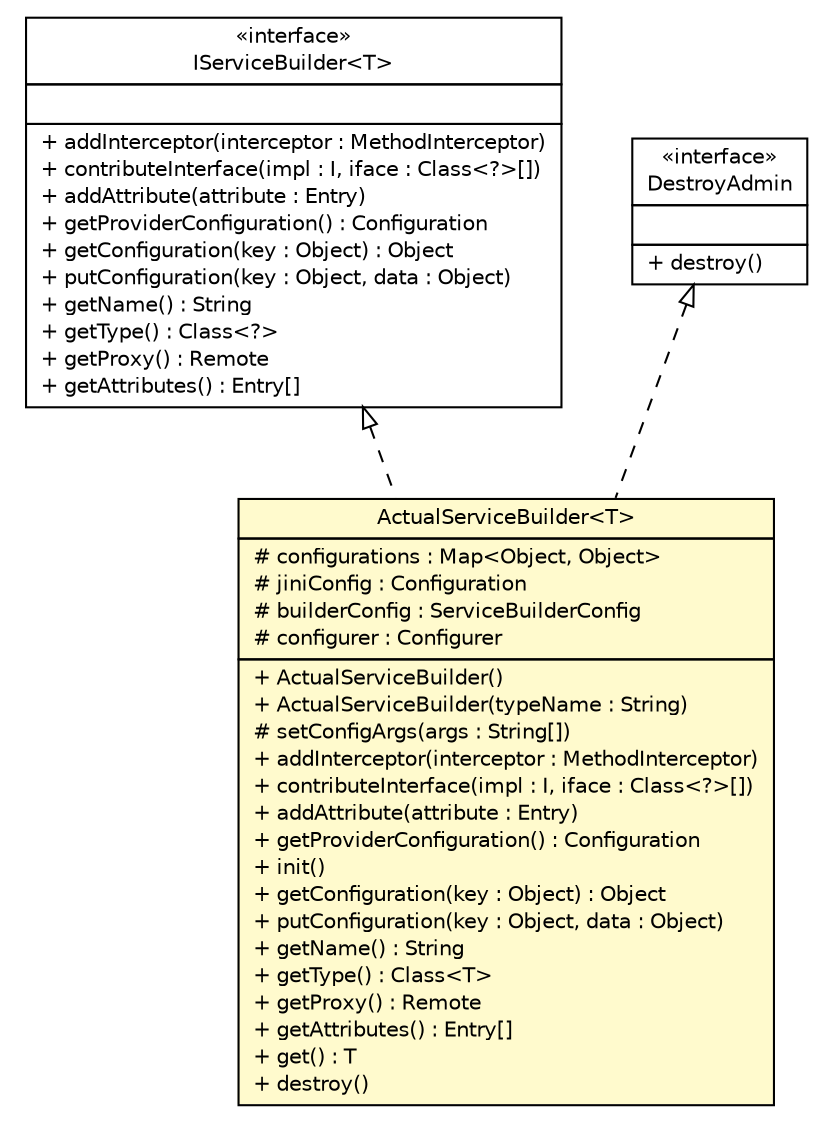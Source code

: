 #!/usr/local/bin/dot
#
# Class diagram 
# Generated by UMLGraph version R5_6 (http://www.umlgraph.org/)
#

digraph G {
	edge [fontname="Helvetica",fontsize=10,labelfontname="Helvetica",labelfontsize=10];
	node [fontname="Helvetica",fontsize=10,shape=plaintext];
	nodesep=0.25;
	ranksep=0.5;
	// sorcer.core.service.ActualServiceBuilder<T>
	c99800 [label=<<table title="sorcer.core.service.ActualServiceBuilder" border="0" cellborder="1" cellspacing="0" cellpadding="2" port="p" bgcolor="lemonChiffon" href="./ActualServiceBuilder.html">
		<tr><td><table border="0" cellspacing="0" cellpadding="1">
<tr><td align="center" balign="center"> ActualServiceBuilder&lt;T&gt; </td></tr>
		</table></td></tr>
		<tr><td><table border="0" cellspacing="0" cellpadding="1">
<tr><td align="left" balign="left"> # configurations : Map&lt;Object, Object&gt; </td></tr>
<tr><td align="left" balign="left"> # jiniConfig : Configuration </td></tr>
<tr><td align="left" balign="left"> # builderConfig : ServiceBuilderConfig </td></tr>
<tr><td align="left" balign="left"> # configurer : Configurer </td></tr>
		</table></td></tr>
		<tr><td><table border="0" cellspacing="0" cellpadding="1">
<tr><td align="left" balign="left"> + ActualServiceBuilder() </td></tr>
<tr><td align="left" balign="left"> + ActualServiceBuilder(typeName : String) </td></tr>
<tr><td align="left" balign="left"> # setConfigArgs(args : String[]) </td></tr>
<tr><td align="left" balign="left"> + addInterceptor(interceptor : MethodInterceptor) </td></tr>
<tr><td align="left" balign="left"> + contributeInterface(impl : I, iface : Class&lt;?&gt;[]) </td></tr>
<tr><td align="left" balign="left"> + addAttribute(attribute : Entry) </td></tr>
<tr><td align="left" balign="left"> + getProviderConfiguration() : Configuration </td></tr>
<tr><td align="left" balign="left"> + init() </td></tr>
<tr><td align="left" balign="left"> + getConfiguration(key : Object) : Object </td></tr>
<tr><td align="left" balign="left"> + putConfiguration(key : Object, data : Object) </td></tr>
<tr><td align="left" balign="left"> + getName() : String </td></tr>
<tr><td align="left" balign="left"> + getType() : Class&lt;T&gt; </td></tr>
<tr><td align="left" balign="left"> + getProxy() : Remote </td></tr>
<tr><td align="left" balign="left"> + getAttributes() : Entry[] </td></tr>
<tr><td align="left" balign="left"> + get() : T </td></tr>
<tr><td align="left" balign="left"> + destroy() </td></tr>
		</table></td></tr>
		</table>>, URL="./ActualServiceBuilder.html", fontname="Helvetica", fontcolor="black", fontsize=10.0];
	// sorcer.core.service.IServiceBuilder<T>
	c99804 [label=<<table title="sorcer.core.service.IServiceBuilder" border="0" cellborder="1" cellspacing="0" cellpadding="2" port="p" href="./IServiceBuilder.html">
		<tr><td><table border="0" cellspacing="0" cellpadding="1">
<tr><td align="center" balign="center"> &#171;interface&#187; </td></tr>
<tr><td align="center" balign="center"> IServiceBuilder&lt;T&gt; </td></tr>
		</table></td></tr>
		<tr><td><table border="0" cellspacing="0" cellpadding="1">
<tr><td align="left" balign="left">  </td></tr>
		</table></td></tr>
		<tr><td><table border="0" cellspacing="0" cellpadding="1">
<tr><td align="left" balign="left"> + addInterceptor(interceptor : MethodInterceptor) </td></tr>
<tr><td align="left" balign="left"> + contributeInterface(impl : I, iface : Class&lt;?&gt;[]) </td></tr>
<tr><td align="left" balign="left"> + addAttribute(attribute : Entry) </td></tr>
<tr><td align="left" balign="left"> + getProviderConfiguration() : Configuration </td></tr>
<tr><td align="left" balign="left"> + getConfiguration(key : Object) : Object </td></tr>
<tr><td align="left" balign="left"> + putConfiguration(key : Object, data : Object) </td></tr>
<tr><td align="left" balign="left"> + getName() : String </td></tr>
<tr><td align="left" balign="left"> + getType() : Class&lt;?&gt; </td></tr>
<tr><td align="left" balign="left"> + getProxy() : Remote </td></tr>
<tr><td align="left" balign="left"> + getAttributes() : Entry[] </td></tr>
		</table></td></tr>
		</table>>, URL="./IServiceBuilder.html", fontname="Helvetica", fontcolor="black", fontsize=10.0];
	//sorcer.core.service.ActualServiceBuilder<T> implements sorcer.core.service.IServiceBuilder<T>
	c99804:p -> c99800:p [dir=back,arrowtail=empty,style=dashed];
	//sorcer.core.service.ActualServiceBuilder<T> implements com.sun.jini.admin.DestroyAdmin
	c100151:p -> c99800:p [dir=back,arrowtail=empty,style=dashed];
	// com.sun.jini.admin.DestroyAdmin
	c100151 [label=<<table title="com.sun.jini.admin.DestroyAdmin" border="0" cellborder="1" cellspacing="0" cellpadding="2" port="p" href="https://river.apache.org/doc/api/com/sun/jini/admin/DestroyAdmin.html">
		<tr><td><table border="0" cellspacing="0" cellpadding="1">
<tr><td align="center" balign="center"> &#171;interface&#187; </td></tr>
<tr><td align="center" balign="center"> DestroyAdmin </td></tr>
		</table></td></tr>
		<tr><td><table border="0" cellspacing="0" cellpadding="1">
<tr><td align="left" balign="left">  </td></tr>
		</table></td></tr>
		<tr><td><table border="0" cellspacing="0" cellpadding="1">
<tr><td align="left" balign="left"> + destroy() </td></tr>
		</table></td></tr>
		</table>>, URL="https://river.apache.org/doc/api/com/sun/jini/admin/DestroyAdmin.html", fontname="Helvetica", fontcolor="black", fontsize=10.0];
}


